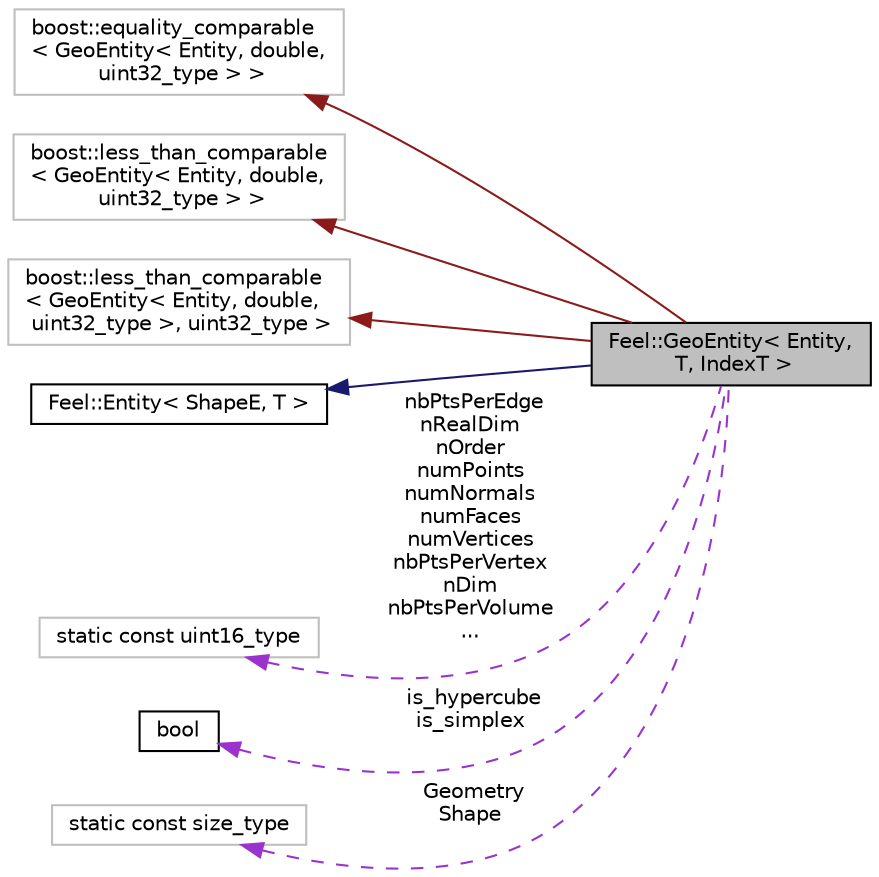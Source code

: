 digraph "Feel::GeoEntity&lt; Entity, T, IndexT &gt;"
{
 // LATEX_PDF_SIZE
  edge [fontname="Helvetica",fontsize="10",labelfontname="Helvetica",labelfontsize="10"];
  node [fontname="Helvetica",fontsize="10",shape=record];
  rankdir="LR";
  Node1 [label="Feel::GeoEntity\< Entity,\l T, IndexT \>",height=0.2,width=0.4,color="black", fillcolor="grey75", style="filled", fontcolor="black",tooltip="base class for all geometric entities"];
  Node2 -> Node1 [dir="back",color="firebrick4",fontsize="10",style="solid",fontname="Helvetica"];
  Node2 [label="boost::equality_comparable\l\< GeoEntity\< Entity, double,\l uint32_type \> \>",height=0.2,width=0.4,color="grey75", fillcolor="white", style="filled",tooltip=" "];
  Node3 -> Node1 [dir="back",color="firebrick4",fontsize="10",style="solid",fontname="Helvetica"];
  Node3 [label="boost::less_than_comparable\l\< GeoEntity\< Entity, double,\l uint32_type \> \>",height=0.2,width=0.4,color="grey75", fillcolor="white", style="filled",tooltip=" "];
  Node4 -> Node1 [dir="back",color="firebrick4",fontsize="10",style="solid",fontname="Helvetica"];
  Node4 [label="boost::less_than_comparable\l\< GeoEntity\< Entity, double,\l uint32_type \>, uint32_type \>",height=0.2,width=0.4,color="grey75", fillcolor="white", style="filled",tooltip=" "];
  Node5 -> Node1 [dir="back",color="midnightblue",fontsize="10",style="solid",fontname="Helvetica"];
  Node5 [label="Feel::Entity\< ShapeE, T \>",height=0.2,width=0.4,color="black", fillcolor="white", style="filled",URL="$classFeel_1_1Entity.html",tooltip=" "];
  Node6 -> Node1 [dir="back",color="darkorchid3",fontsize="10",style="dashed",label=" nbPtsPerEdge\nnRealDim\nnOrder\nnumPoints\nnumNormals\nnumFaces\nnumVertices\nnbPtsPerVertex\nnDim\nnbPtsPerVolume\n..." ,fontname="Helvetica"];
  Node6 [label="static const uint16_type",height=0.2,width=0.4,color="grey75", fillcolor="white", style="filled",tooltip=" "];
  Node7 -> Node1 [dir="back",color="darkorchid3",fontsize="10",style="dashed",label=" is_hypercube\nis_simplex" ,fontname="Helvetica"];
  Node7 [label="bool",height=0.2,width=0.4,color="black", fillcolor="white", style="filled",URL="$classbool.html",tooltip=" "];
  Node8 -> Node1 [dir="back",color="darkorchid3",fontsize="10",style="dashed",label=" Geometry\nShape" ,fontname="Helvetica"];
  Node8 [label="static const size_type",height=0.2,width=0.4,color="grey75", fillcolor="white", style="filled",tooltip=" "];
}
